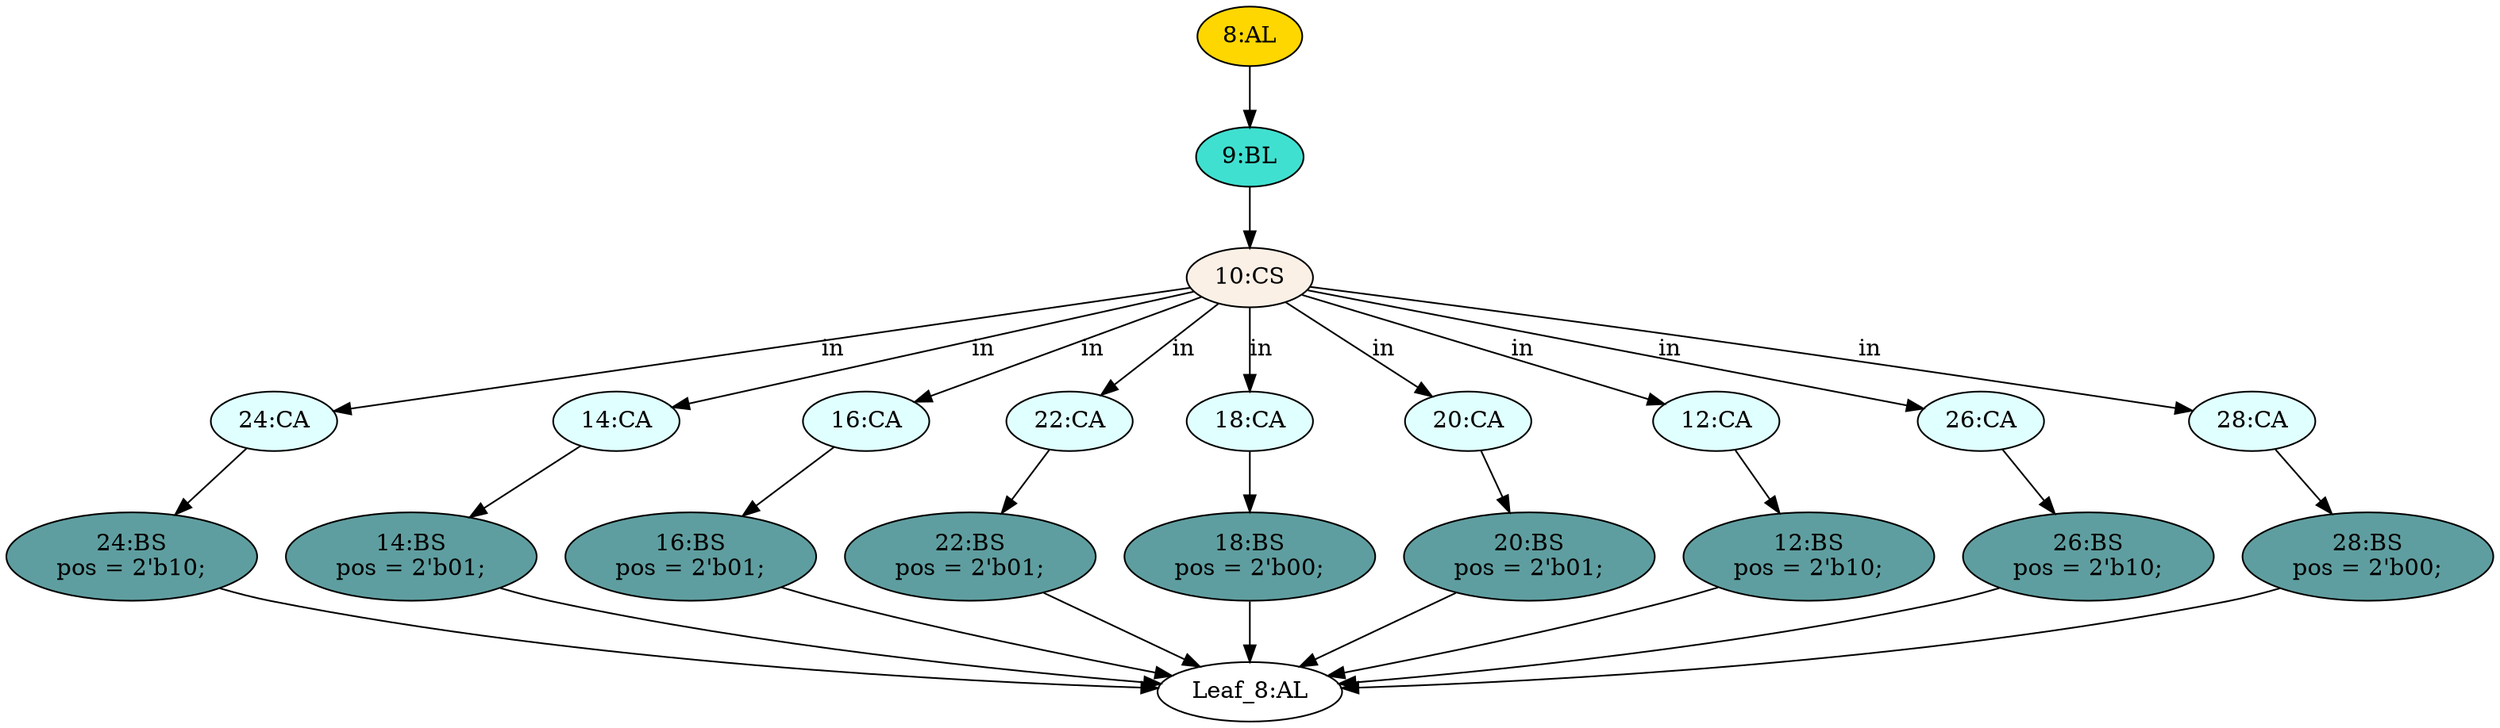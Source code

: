strict digraph "" {
	node [label="\N"];
	"24:CA"	[ast="<pyverilog.vparser.ast.Case object at 0x7f7b576f8450>",
		fillcolor=lightcyan,
		label="24:CA",
		statements="[]",
		style=filled,
		typ=Case];
	"24:BS"	[ast="<pyverilog.vparser.ast.BlockingSubstitution object at 0x7f7b576f8590>",
		fillcolor=cadetblue,
		label="24:BS
pos = 2'b10;",
		statements="[<pyverilog.vparser.ast.BlockingSubstitution object at 0x7f7b576f8590>]",
		style=filled,
		typ=BlockingSubstitution];
	"24:CA" -> "24:BS"	[cond="[]",
		lineno=None];
	"12:BS"	[ast="<pyverilog.vparser.ast.BlockingSubstitution object at 0x7f7b576f8710>",
		fillcolor=cadetblue,
		label="12:BS
pos = 2'b10;",
		statements="[<pyverilog.vparser.ast.BlockingSubstitution object at 0x7f7b576f8710>]",
		style=filled,
		typ=BlockingSubstitution];
	"Leaf_8:AL"	[def_var="['pos']",
		label="Leaf_8:AL"];
	"12:BS" -> "Leaf_8:AL"	[cond="[]",
		lineno=None];
	"14:CA"	[ast="<pyverilog.vparser.ast.Case object at 0x7f7b576f8890>",
		fillcolor=lightcyan,
		label="14:CA",
		statements="[]",
		style=filled,
		typ=Case];
	"14:BS"	[ast="<pyverilog.vparser.ast.BlockingSubstitution object at 0x7f7b576f8910>",
		fillcolor=cadetblue,
		label="14:BS
pos = 2'b01;",
		statements="[<pyverilog.vparser.ast.BlockingSubstitution object at 0x7f7b576f8910>]",
		style=filled,
		typ=BlockingSubstitution];
	"14:CA" -> "14:BS"	[cond="[]",
		lineno=None];
	"18:BS"	[ast="<pyverilog.vparser.ast.BlockingSubstitution object at 0x7f7b576f8a50>",
		fillcolor=cadetblue,
		label="18:BS
pos = 2'b00;",
		statements="[<pyverilog.vparser.ast.BlockingSubstitution object at 0x7f7b576f8a50>]",
		style=filled,
		typ=BlockingSubstitution];
	"18:BS" -> "Leaf_8:AL"	[cond="[]",
		lineno=None];
	"22:BS"	[ast="<pyverilog.vparser.ast.BlockingSubstitution object at 0x7f7b576f8b90>",
		fillcolor=cadetblue,
		label="22:BS
pos = 2'b01;",
		statements="[<pyverilog.vparser.ast.BlockingSubstitution object at 0x7f7b576f8b90>]",
		style=filled,
		typ=BlockingSubstitution];
	"22:BS" -> "Leaf_8:AL"	[cond="[]",
		lineno=None];
	"20:BS"	[ast="<pyverilog.vparser.ast.BlockingSubstitution object at 0x7f7b576f8cd0>",
		fillcolor=cadetblue,
		label="20:BS
pos = 2'b01;",
		statements="[<pyverilog.vparser.ast.BlockingSubstitution object at 0x7f7b576f8cd0>]",
		style=filled,
		typ=BlockingSubstitution];
	"20:BS" -> "Leaf_8:AL"	[cond="[]",
		lineno=None];
	"28:BS"	[ast="<pyverilog.vparser.ast.BlockingSubstitution object at 0x7f7b576d1bd0>",
		fillcolor=cadetblue,
		label="28:BS
pos = 2'b00;",
		statements="[<pyverilog.vparser.ast.BlockingSubstitution object at 0x7f7b576d1bd0>]",
		style=filled,
		typ=BlockingSubstitution];
	"28:BS" -> "Leaf_8:AL"	[cond="[]",
		lineno=None];
	"14:BS" -> "Leaf_8:AL"	[cond="[]",
		lineno=None];
	"16:CA"	[ast="<pyverilog.vparser.ast.Case object at 0x7f7b57bfcc50>",
		fillcolor=lightcyan,
		label="16:CA",
		statements="[]",
		style=filled,
		typ=Case];
	"16:BS"	[ast="<pyverilog.vparser.ast.BlockingSubstitution object at 0x7f7b57bfca10>",
		fillcolor=cadetblue,
		label="16:BS
pos = 2'b01;",
		statements="[<pyverilog.vparser.ast.BlockingSubstitution object at 0x7f7b57bfca10>]",
		style=filled,
		typ=BlockingSubstitution];
	"16:CA" -> "16:BS"	[cond="[]",
		lineno=None];
	"26:BS"	[ast="<pyverilog.vparser.ast.BlockingSubstitution object at 0x7f7b576f8e90>",
		fillcolor=cadetblue,
		label="26:BS
pos = 2'b10;",
		statements="[<pyverilog.vparser.ast.BlockingSubstitution object at 0x7f7b576f8e90>]",
		style=filled,
		typ=BlockingSubstitution];
	"26:BS" -> "Leaf_8:AL"	[cond="[]",
		lineno=None];
	"10:CS"	[ast="<pyverilog.vparser.ast.CaseStatement object at 0x7f7b576f8fd0>",
		fillcolor=linen,
		label="10:CS",
		statements="[]",
		style=filled,
		typ=CaseStatement];
	"10:CS" -> "24:CA"	[cond="['in']",
		label=in,
		lineno=10];
	"10:CS" -> "14:CA"	[cond="['in']",
		label=in,
		lineno=10];
	"10:CS" -> "16:CA"	[cond="['in']",
		label=in,
		lineno=10];
	"22:CA"	[ast="<pyverilog.vparser.ast.Case object at 0x7f7b576e7310>",
		fillcolor=lightcyan,
		label="22:CA",
		statements="[]",
		style=filled,
		typ=Case];
	"10:CS" -> "22:CA"	[cond="['in']",
		label=in,
		lineno=10];
	"18:CA"	[ast="<pyverilog.vparser.ast.Case object at 0x7f7b576e7190>",
		fillcolor=lightcyan,
		label="18:CA",
		statements="[]",
		style=filled,
		typ=Case];
	"10:CS" -> "18:CA"	[cond="['in']",
		label=in,
		lineno=10];
	"20:CA"	[ast="<pyverilog.vparser.ast.Case object at 0x7f7b576e7250>",
		fillcolor=lightcyan,
		label="20:CA",
		statements="[]",
		style=filled,
		typ=Case];
	"10:CS" -> "20:CA"	[cond="['in']",
		label=in,
		lineno=10];
	"12:CA"	[ast="<pyverilog.vparser.ast.Case object at 0x7f7b576e70d0>",
		fillcolor=lightcyan,
		label="12:CA",
		statements="[]",
		style=filled,
		typ=Case];
	"10:CS" -> "12:CA"	[cond="['in']",
		label=in,
		lineno=10];
	"26:CA"	[ast="<pyverilog.vparser.ast.Case object at 0x7f7b576e73d0>",
		fillcolor=lightcyan,
		label="26:CA",
		statements="[]",
		style=filled,
		typ=Case];
	"10:CS" -> "26:CA"	[cond="['in']",
		label=in,
		lineno=10];
	"28:CA"	[ast="<pyverilog.vparser.ast.Case object at 0x7f7b576e7490>",
		fillcolor=lightcyan,
		label="28:CA",
		statements="[]",
		style=filled,
		typ=Case];
	"10:CS" -> "28:CA"	[cond="['in']",
		label=in,
		lineno=10];
	"22:CA" -> "22:BS"	[cond="[]",
		lineno=None];
	"18:CA" -> "18:BS"	[cond="[]",
		lineno=None];
	"24:BS" -> "Leaf_8:AL"	[cond="[]",
		lineno=None];
	"20:CA" -> "20:BS"	[cond="[]",
		lineno=None];
	"9:BL"	[ast="<pyverilog.vparser.ast.Block object at 0x7f7b576e7510>",
		fillcolor=turquoise,
		label="9:BL",
		statements="[]",
		style=filled,
		typ=Block];
	"9:BL" -> "10:CS"	[cond="[]",
		lineno=None];
	"12:CA" -> "12:BS"	[cond="[]",
		lineno=None];
	"16:BS" -> "Leaf_8:AL"	[cond="[]",
		lineno=None];
	"26:CA" -> "26:BS"	[cond="[]",
		lineno=None];
	"8:AL"	[ast="<pyverilog.vparser.ast.Always object at 0x7f7b576e7590>",
		clk_sens=False,
		fillcolor=gold,
		label="8:AL",
		sens="['in']",
		statements="[]",
		style=filled,
		typ=Always,
		use_var="['in']"];
	"8:AL" -> "9:BL"	[cond="[]",
		lineno=None];
	"28:CA" -> "28:BS"	[cond="[]",
		lineno=None];
}
